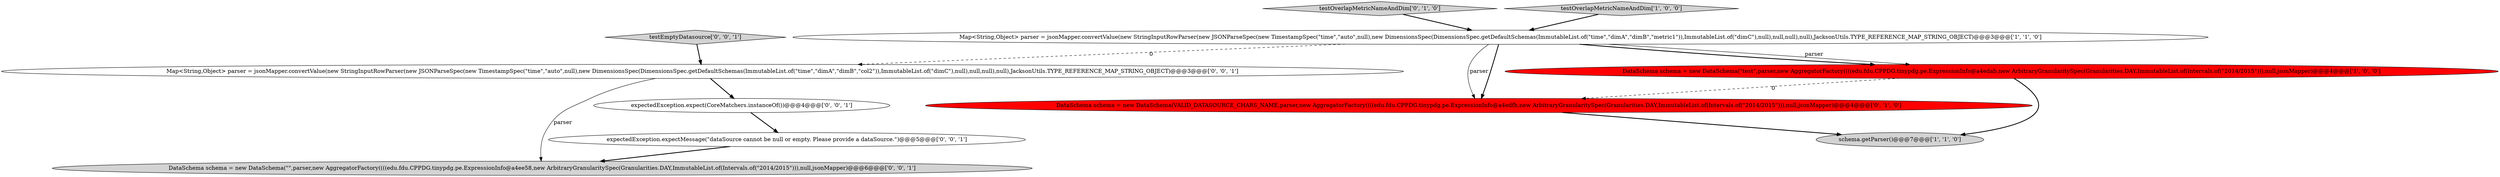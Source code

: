 digraph {
8 [style = filled, label = "DataSchema schema = new DataSchema(\"\",parser,new AggregatorFactory((((edu.fdu.CPPDG.tinypdg.pe.ExpressionInfo@a4ee58,new ArbitraryGranularitySpec(Granularities.DAY,ImmutableList.of(Intervals.of(\"2014/2015\"))),null,jsonMapper)@@@6@@@['0', '0', '1']", fillcolor = lightgray, shape = ellipse image = "AAA0AAABBB3BBB"];
5 [style = filled, label = "testOverlapMetricNameAndDim['0', '1', '0']", fillcolor = lightgray, shape = diamond image = "AAA0AAABBB2BBB"];
3 [style = filled, label = "testOverlapMetricNameAndDim['1', '0', '0']", fillcolor = lightgray, shape = diamond image = "AAA0AAABBB1BBB"];
1 [style = filled, label = "schema.getParser()@@@7@@@['1', '1', '0']", fillcolor = lightgray, shape = ellipse image = "AAA0AAABBB1BBB"];
4 [style = filled, label = "DataSchema schema = new DataSchema(VALID_DATASOURCE_CHARS_NAME,parser,new AggregatorFactory((((edu.fdu.CPPDG.tinypdg.pe.ExpressionInfo@a4edfb,new ArbitraryGranularitySpec(Granularities.DAY,ImmutableList.of(Intervals.of(\"2014/2015\"))),null,jsonMapper)@@@4@@@['0', '1', '0']", fillcolor = red, shape = ellipse image = "AAA1AAABBB2BBB"];
9 [style = filled, label = "testEmptyDatasource['0', '0', '1']", fillcolor = lightgray, shape = diamond image = "AAA0AAABBB3BBB"];
10 [style = filled, label = "Map<String,Object> parser = jsonMapper.convertValue(new StringInputRowParser(new JSONParseSpec(new TimestampSpec(\"time\",\"auto\",null),new DimensionsSpec(DimensionsSpec.getDefaultSchemas(ImmutableList.of(\"time\",\"dimA\",\"dimB\",\"col2\")),ImmutableList.of(\"dimC\"),null),null,null),null),JacksonUtils.TYPE_REFERENCE_MAP_STRING_OBJECT)@@@3@@@['0', '0', '1']", fillcolor = white, shape = ellipse image = "AAA0AAABBB3BBB"];
6 [style = filled, label = "expectedException.expect(CoreMatchers.instanceOf())@@@4@@@['0', '0', '1']", fillcolor = white, shape = ellipse image = "AAA0AAABBB3BBB"];
0 [style = filled, label = "DataSchema schema = new DataSchema(\"test\",parser,new AggregatorFactory((((edu.fdu.CPPDG.tinypdg.pe.ExpressionInfo@a4edab,new ArbitraryGranularitySpec(Granularities.DAY,ImmutableList.of(Intervals.of(\"2014/2015\"))),null,jsonMapper)@@@4@@@['1', '0', '0']", fillcolor = red, shape = ellipse image = "AAA1AAABBB1BBB"];
7 [style = filled, label = "expectedException.expectMessage(\"dataSource cannot be null or empty. Please provide a dataSource.\")@@@5@@@['0', '0', '1']", fillcolor = white, shape = ellipse image = "AAA0AAABBB3BBB"];
2 [style = filled, label = "Map<String,Object> parser = jsonMapper.convertValue(new StringInputRowParser(new JSONParseSpec(new TimestampSpec(\"time\",\"auto\",null),new DimensionsSpec(DimensionsSpec.getDefaultSchemas(ImmutableList.of(\"time\",\"dimA\",\"dimB\",\"metric1\")),ImmutableList.of(\"dimC\"),null),null,null),null),JacksonUtils.TYPE_REFERENCE_MAP_STRING_OBJECT)@@@3@@@['1', '1', '0']", fillcolor = white, shape = ellipse image = "AAA0AAABBB1BBB"];
2->4 [style = solid, label="parser"];
5->2 [style = bold, label=""];
4->1 [style = bold, label=""];
2->0 [style = bold, label=""];
0->4 [style = dashed, label="0"];
9->10 [style = bold, label=""];
3->2 [style = bold, label=""];
6->7 [style = bold, label=""];
7->8 [style = bold, label=""];
10->8 [style = solid, label="parser"];
2->4 [style = bold, label=""];
0->1 [style = bold, label=""];
10->6 [style = bold, label=""];
2->10 [style = dashed, label="0"];
2->0 [style = solid, label="parser"];
}
